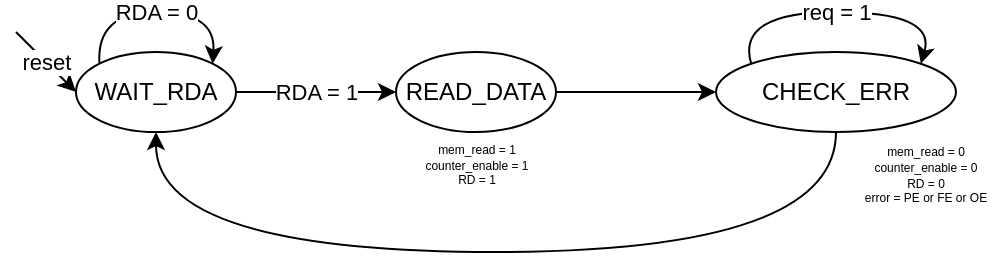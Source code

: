 <mxfile version="26.1.1">
  <diagram name="Pagina-1" id="rOT93RseFwFXbodsRm7L">
    <mxGraphModel dx="696" dy="512" grid="1" gridSize="10" guides="1" tooltips="1" connect="1" arrows="1" fold="1" page="1" pageScale="1" pageWidth="8268" pageHeight="1169" math="0" shadow="0">
      <root>
        <mxCell id="0" />
        <mxCell id="1" parent="0" />
        <mxCell id="ZrBkXSx4t8RdNaZ83y0n-156" value="" style="edgeStyle=orthogonalEdgeStyle;rounded=0;orthogonalLoop=1;jettySize=auto;html=1;" parent="1" source="ZrBkXSx4t8RdNaZ83y0n-151" target="ZrBkXSx4t8RdNaZ83y0n-152" edge="1">
          <mxGeometry relative="1" as="geometry" />
        </mxCell>
        <mxCell id="ZrBkXSx4t8RdNaZ83y0n-163" value="RDA = 1" style="edgeLabel;html=1;align=center;verticalAlign=middle;resizable=0;points=[];" parent="ZrBkXSx4t8RdNaZ83y0n-156" vertex="1" connectable="0">
          <mxGeometry relative="1" as="geometry">
            <mxPoint as="offset" />
          </mxGeometry>
        </mxCell>
        <mxCell id="ZrBkXSx4t8RdNaZ83y0n-151" value="WAIT_RDA" style="ellipse;whiteSpace=wrap;html=1;" parent="1" vertex="1">
          <mxGeometry x="160" y="360" width="80" height="40" as="geometry" />
        </mxCell>
        <mxCell id="ZrBkXSx4t8RdNaZ83y0n-157" value="" style="edgeStyle=orthogonalEdgeStyle;rounded=0;orthogonalLoop=1;jettySize=auto;html=1;" parent="1" source="ZrBkXSx4t8RdNaZ83y0n-152" target="ZrBkXSx4t8RdNaZ83y0n-153" edge="1">
          <mxGeometry relative="1" as="geometry" />
        </mxCell>
        <mxCell id="ZrBkXSx4t8RdNaZ83y0n-152" value="READ_DATA" style="ellipse;whiteSpace=wrap;html=1;" parent="1" vertex="1">
          <mxGeometry x="320" y="360" width="80" height="40" as="geometry" />
        </mxCell>
        <mxCell id="ZrBkXSx4t8RdNaZ83y0n-153" value="CHECK_ERR" style="ellipse;whiteSpace=wrap;html=1;" parent="1" vertex="1">
          <mxGeometry x="480" y="360" width="120" height="40" as="geometry" />
        </mxCell>
        <mxCell id="ZrBkXSx4t8RdNaZ83y0n-159" style="edgeStyle=orthogonalEdgeStyle;rounded=0;orthogonalLoop=1;jettySize=auto;html=1;exitX=0.5;exitY=1;exitDx=0;exitDy=0;entryX=0.5;entryY=1;entryDx=0;entryDy=0;curved=1;" parent="1" source="ZrBkXSx4t8RdNaZ83y0n-153" target="ZrBkXSx4t8RdNaZ83y0n-151" edge="1">
          <mxGeometry relative="1" as="geometry">
            <mxPoint x="340" y="500" as="sourcePoint" />
            <Array as="points">
              <mxPoint x="540" y="460" />
              <mxPoint x="200" y="460" />
            </Array>
          </mxGeometry>
        </mxCell>
        <mxCell id="ZrBkXSx4t8RdNaZ83y0n-161" value="" style="endArrow=classic;html=1;rounded=0;exitX=0;exitY=0;exitDx=0;exitDy=0;entryX=1;entryY=0;entryDx=0;entryDy=0;curved=1;" parent="1" source="ZrBkXSx4t8RdNaZ83y0n-151" target="ZrBkXSx4t8RdNaZ83y0n-151" edge="1">
          <mxGeometry width="50" height="50" relative="1" as="geometry">
            <mxPoint x="180" y="350" as="sourcePoint" />
            <mxPoint x="230" y="300" as="targetPoint" />
            <Array as="points">
              <mxPoint x="170" y="340" />
              <mxPoint x="230" y="340" />
            </Array>
          </mxGeometry>
        </mxCell>
        <mxCell id="ZrBkXSx4t8RdNaZ83y0n-162" value="RDA = 0" style="edgeLabel;html=1;align=center;verticalAlign=middle;resizable=0;points=[];" parent="ZrBkXSx4t8RdNaZ83y0n-161" vertex="1" connectable="0">
          <mxGeometry relative="1" as="geometry">
            <mxPoint as="offset" />
          </mxGeometry>
        </mxCell>
        <mxCell id="ZrBkXSx4t8RdNaZ83y0n-165" value="" style="endArrow=classic;html=1;rounded=0;exitX=0;exitY=0;exitDx=0;exitDy=0;entryX=1;entryY=0;entryDx=0;entryDy=0;curved=1;" parent="1" source="ZrBkXSx4t8RdNaZ83y0n-153" target="ZrBkXSx4t8RdNaZ83y0n-153" edge="1">
          <mxGeometry width="50" height="50" relative="1" as="geometry">
            <mxPoint x="512" y="360" as="sourcePoint" />
            <mxPoint x="568" y="360" as="targetPoint" />
            <Array as="points">
              <mxPoint x="490" y="340" />
              <mxPoint x="590" y="340" />
            </Array>
          </mxGeometry>
        </mxCell>
        <mxCell id="ZrBkXSx4t8RdNaZ83y0n-166" value="req = 1" style="edgeLabel;html=1;align=center;verticalAlign=middle;resizable=0;points=[];" parent="ZrBkXSx4t8RdNaZ83y0n-165" vertex="1" connectable="0">
          <mxGeometry relative="1" as="geometry">
            <mxPoint as="offset" />
          </mxGeometry>
        </mxCell>
        <mxCell id="ZrBkXSx4t8RdNaZ83y0n-168" value="&lt;div style=&quot;line-height: 60%;&quot;&gt;&lt;font style=&quot;font-size: 6px; line-height: 60%;&quot;&gt;mem_read = 1&lt;/font&gt;&lt;/div&gt;&lt;div style=&quot;line-height: 60%;&quot;&gt;&lt;font style=&quot;font-size: 6px; line-height: 60%;&quot;&gt;counter_enable = 1&lt;/font&gt;&lt;/div&gt;&lt;div style=&quot;line-height: 60%;&quot;&gt;&lt;font style=&quot;font-size: 6px; line-height: 60%;&quot;&gt;RD = 1&lt;/font&gt;&lt;/div&gt;" style="text;html=1;align=center;verticalAlign=middle;whiteSpace=wrap;rounded=0;spacing=2;" parent="1" vertex="1">
          <mxGeometry x="332.5" y="400" width="55" height="30" as="geometry" />
        </mxCell>
        <mxCell id="ZrBkXSx4t8RdNaZ83y0n-171" value="&lt;div style=&quot;line-height: 60%;&quot;&gt;&lt;font style=&quot;font-size: 6px; line-height: 60%;&quot;&gt;mem_read = 0&lt;/font&gt;&lt;/div&gt;&lt;div style=&quot;line-height: 60%;&quot;&gt;&lt;font style=&quot;font-size: 6px; line-height: 60%;&quot;&gt;counter_enable = 0&lt;/font&gt;&lt;/div&gt;&lt;div style=&quot;line-height: 60%;&quot;&gt;&lt;font style=&quot;font-size: 6px; line-height: 60%;&quot;&gt;RD = 0&lt;/font&gt;&lt;/div&gt;&lt;div style=&quot;line-height: 60%;&quot;&gt;&lt;font style=&quot;font-size: 6px; line-height: 60%;&quot;&gt;error = PE or FE or OE&lt;/font&gt;&lt;/div&gt;" style="text;html=1;align=center;verticalAlign=middle;whiteSpace=wrap;rounded=0;spacing=2;" parent="1" vertex="1">
          <mxGeometry x="550" y="400" width="70" height="40" as="geometry" />
        </mxCell>
        <mxCell id="j58u5I5FuV18QWJM3rBH-1" value="" style="endArrow=classic;html=1;rounded=0;entryX=0;entryY=0.5;entryDx=0;entryDy=0;" edge="1" parent="1" target="ZrBkXSx4t8RdNaZ83y0n-151">
          <mxGeometry width="50" height="50" relative="1" as="geometry">
            <mxPoint x="130" y="350" as="sourcePoint" />
            <mxPoint x="170" y="370" as="targetPoint" />
          </mxGeometry>
        </mxCell>
        <mxCell id="j58u5I5FuV18QWJM3rBH-2" value="reset" style="edgeLabel;html=1;align=center;verticalAlign=middle;resizable=0;points=[];" vertex="1" connectable="0" parent="j58u5I5FuV18QWJM3rBH-1">
          <mxGeometry relative="1" as="geometry">
            <mxPoint as="offset" />
          </mxGeometry>
        </mxCell>
      </root>
    </mxGraphModel>
  </diagram>
</mxfile>
